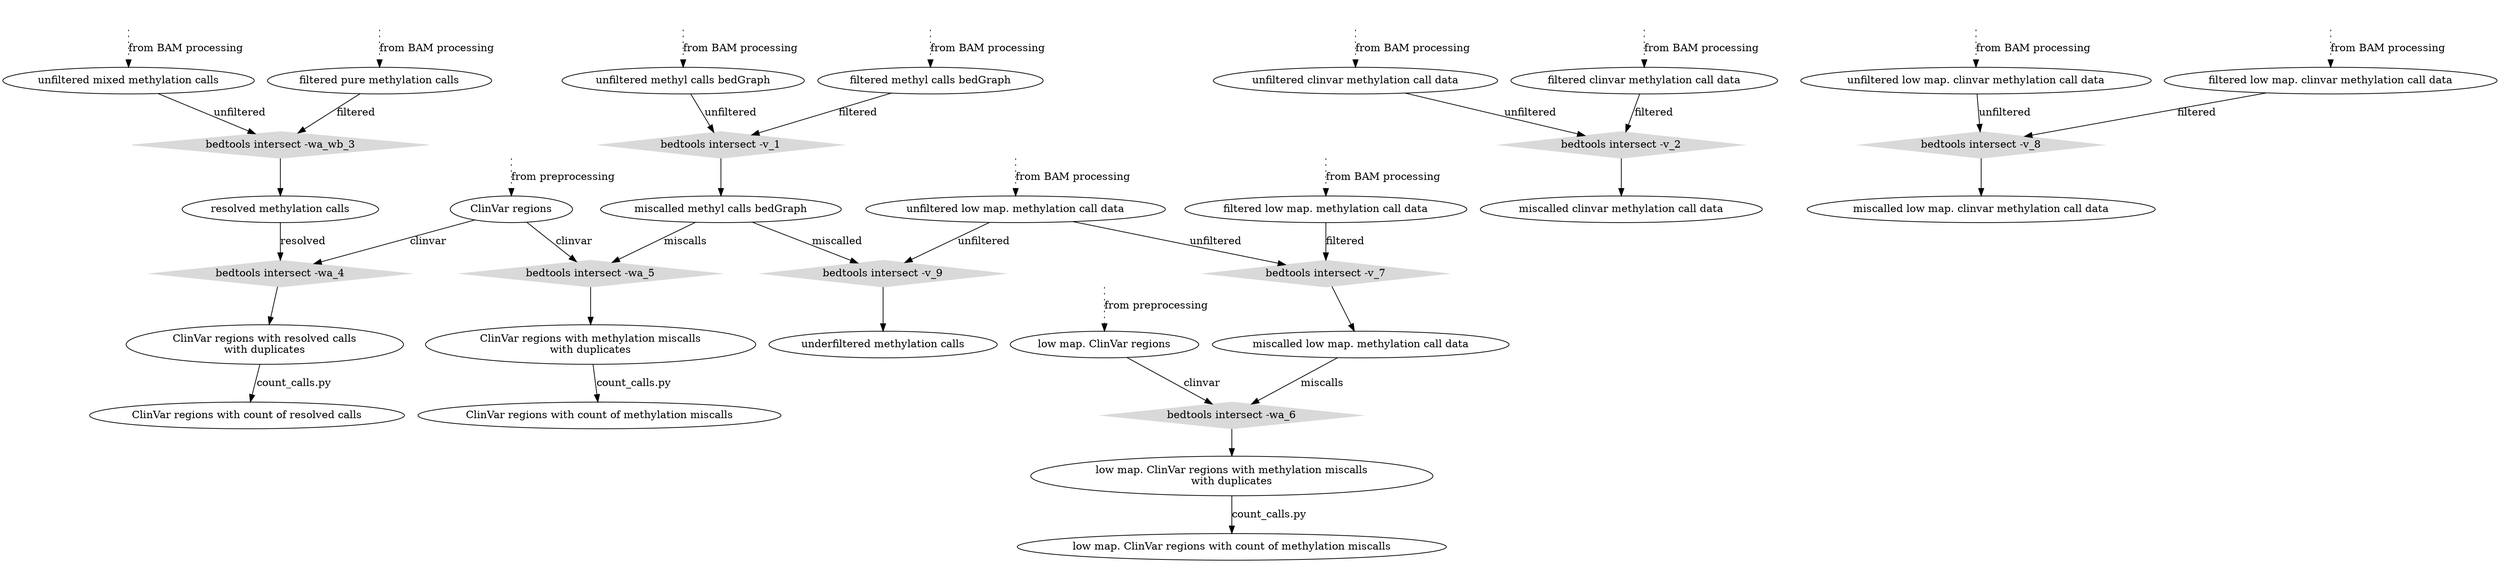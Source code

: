 digraph workflow {

	"BAMPROC_1a" -> "unfiltered methyl calls bedGraph" [label="from BAM processing", style=dotted];

	"BAMPROC_2a" -> "unfiltered clinvar methylation call data" [label="from BAM processing", style=dotted];

	"BAMPROC_4a" -> "unfiltered mixed methylation calls" [label="from BAM processing", style=dotted];

	"BAMPROC_5" -> "ClinVar regions" [label="from preprocessing", style=dotted];

	"BAMPROC_6" -> "low map. ClinVar regions" [label="from preprocessing", style=dotted];

	"BAMPROC_7a" -> "unfiltered low map. methylation call data" [label="from BAM processing", style=dotted];

	"BAMPROC_8a" -> "unfiltered low map. clinvar methylation call data" [label="from BAM processing", style=dotted];

	"BAMPROC_1a" [style=invis];

	"BAMPROC_2a" [style=invis];

	"BAMPROC_4a" [style=invis];
	
	"BAMPROC_5" [style=invis];

	"BAMPROC_6" [style=invis];

	"BAMPROC_7a" [style=invis];

	"BAMPROC_8a" [style=invis];

	"BAMPROC_1b" -> "filtered methyl calls bedGraph" [label="from BAM processing", style=dotted];

	"BAMPROC_2b" -> "filtered clinvar methylation call data" [label="from BAM processing", style=dotted];

	"BAMPROC_3b" -> "filtered pure methylation calls" [label="from BAM processing", style=dotted];

	"BAMPROC_7b" -> "filtered low map. methylation call data" [label="from BAM processing", style=dotted];

	"BAMPROC_8b" -> "filtered low map. clinvar methylation call data" [label="from BAM processing", style=dotted];

	"BAMPROC_1b" [style=invis];

	"BAMPROC_2b" [style=invis];

	"BAMPROC_3b" [style=invis];

	"BAMPROC_7b" [style=invis];

	"BAMPROC_8b" [style=invis];

	"bedtools intersect -v_1" [shape=diamond,  color=gray85, style=filled];

	"bedtools intersect -v_2" [shape=diamond,  color=gray85, style=filled];

	"bedtools intersect -wa_wb_3" [shape=diamond,  color=gray85, style=filled];

	"bedtools intersect -wa_4" [shape=diamond,  color=gray85, style=filled];

	"bedtools intersect -wa_5" [shape=diamond,  color=gray85, style=filled];

	"bedtools intersect -wa_6" [shape=diamond,  color=gray85, style=filled];

	"bedtools intersect -v_7" [shape=diamond,  color=gray85, style=filled];

	"bedtools intersect -v_8" [shape=diamond,  color=gray85, style=filled];

	"bedtools intersect -v_9" [shape=diamond,  color=gray85, style=filled];

	"unfiltered methyl calls bedGraph" -> "bedtools intersect -v_1" [label="unfiltered"];

	"filtered methyl calls bedGraph" -> "bedtools intersect -v_1" [label="filtered"];

	"unfiltered clinvar methylation call data" -> "bedtools intersect -v_2" [label="unfiltered"];

	"filtered clinvar methylation call data" -> "bedtools intersect -v_2" [label="filtered"];

	"unfiltered mixed methylation calls" -> "bedtools intersect -wa_wb_3" [label="unfiltered"];

	"filtered pure methylation calls" -> "bedtools intersect -wa_wb_3" [label="filtered"];

	"unfiltered low map. methylation call data" -> "bedtools intersect -v_7" [label="unfiltered"];

	"filtered low map. methylation call data" -> "bedtools intersect -v_7" [label="filtered"];

	"unfiltered low map. clinvar methylation call data" -> "bedtools intersect -v_8" [label="unfiltered"];

	"filtered low map. clinvar methylation call data" -> "bedtools intersect -v_8" [label="filtered"];

	"bedtools intersect -v_1" -> "miscalled methyl calls bedGraph";

	"bedtools intersect -v_2" -> "miscalled clinvar methylation call data";

	"bedtools intersect -wa_wb_3" -> "resolved methylation calls";

	"bedtools intersect -v_7" -> "miscalled low map. methylation call data";

	"bedtools intersect -v_8" -> "miscalled low map. clinvar methylation call data";

	"miscalled methyl calls bedGraph" -> "bedtools intersect -wa_5" [label="miscalls"];

	"miscalled low map. methylation call data" -> "bedtools intersect -wa_6" [label="miscalls"];

	"ClinVar regions" -> "bedtools intersect -wa_5" [label="clinvar"];

	"low map. ClinVar regions" -> "bedtools intersect -wa_6" [label="clinvar"];

	"bedtools intersect -wa_5" -> "ClinVar regions with methylation miscalls\nwith duplicates";

	"bedtools intersect -wa_6" -> "low map. ClinVar regions with methylation miscalls\nwith duplicates";

	"ClinVar regions with methylation miscalls\nwith duplicates" -> "ClinVar regions with count of methylation miscalls" [label="count_calls.py"];

	"low map. ClinVar regions with methylation miscalls\nwith duplicates" -> "low map. ClinVar regions with count of methylation miscalls" [label="count_calls.py"];

	"miscalled methyl calls bedGraph" -> "bedtools intersect -v_9" [label="miscalled"];

	"unfiltered low map. methylation call data" -> "bedtools intersect -v_9" [label="unfiltered"];

	"bedtools intersect -v_9" -> "underfiltered methylation calls";

	"resolved methylation calls" -> "bedtools intersect -wa_4" [label="resolved"];

	"ClinVar regions" -> "bedtools intersect -wa_4" [label="clinvar"];

	"bedtools intersect -wa_4" -> "ClinVar regions with resolved calls\nwith duplicates";

	"ClinVar regions with resolved calls\nwith duplicates" -> "ClinVar regions with count of resolved calls" [label="count_calls.py"];
 }